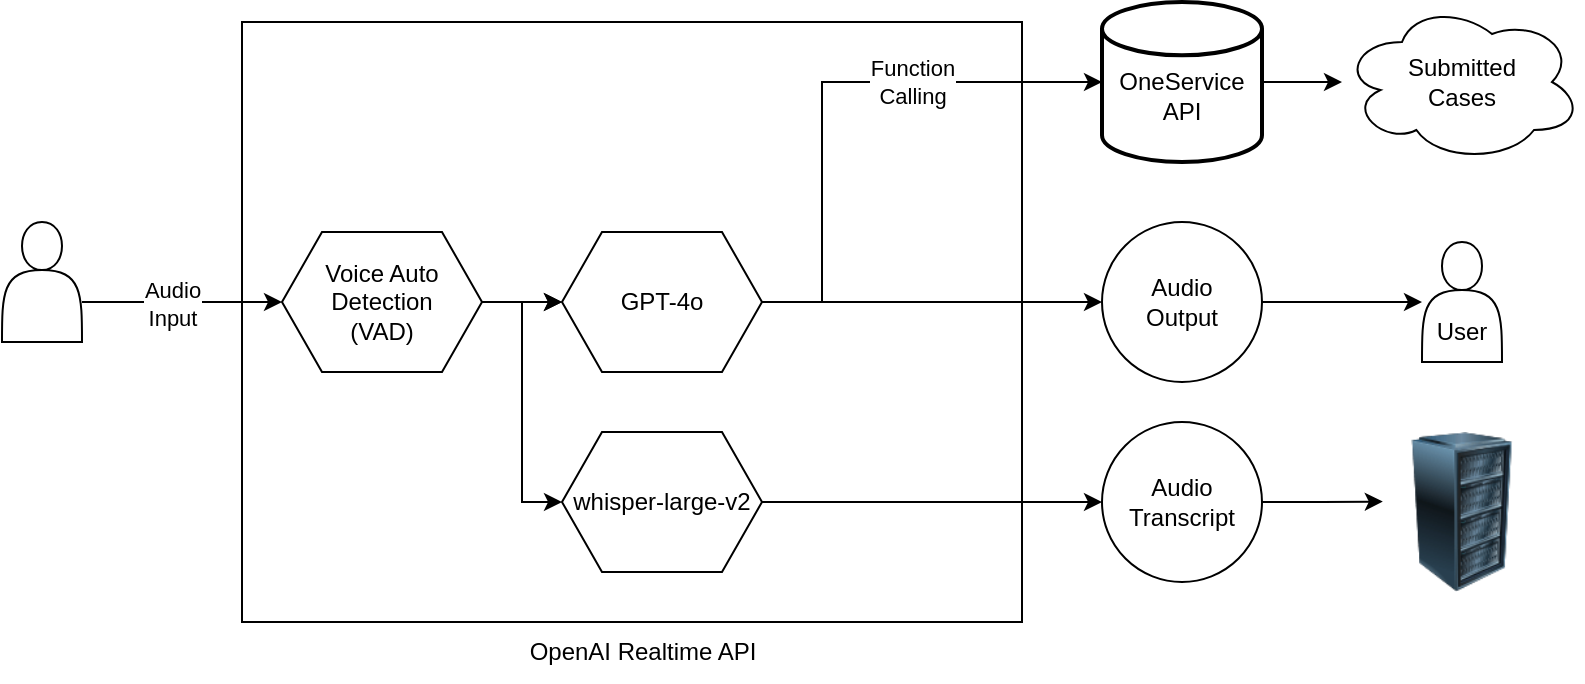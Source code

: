 <mxfile version="26.0.2">
  <diagram name="Page-1" id="ZQDgfB1TyhTRCv1D57xj">
    <mxGraphModel dx="989" dy="545" grid="1" gridSize="10" guides="1" tooltips="1" connect="1" arrows="1" fold="1" page="1" pageScale="1" pageWidth="850" pageHeight="1100" math="0" shadow="0">
      <root>
        <mxCell id="0" />
        <mxCell id="1" parent="0" />
        <mxCell id="-fDa846xihb2PlGXXR4b-42" value="" style="whiteSpace=wrap;html=1;" vertex="1" parent="1">
          <mxGeometry x="140" y="130" width="390" height="300" as="geometry" />
        </mxCell>
        <mxCell id="-fDa846xihb2PlGXXR4b-50" style="edgeStyle=orthogonalEdgeStyle;rounded=0;orthogonalLoop=1;jettySize=auto;html=1;" edge="1" parent="1" source="-fDa846xihb2PlGXXR4b-1" target="-fDa846xihb2PlGXXR4b-51">
          <mxGeometry relative="1" as="geometry">
            <mxPoint x="720" y="160" as="targetPoint" />
          </mxGeometry>
        </mxCell>
        <mxCell id="-fDa846xihb2PlGXXR4b-1" value="&lt;br&gt;OneService API" style="strokeWidth=2;html=1;shape=mxgraph.flowchart.database;whiteSpace=wrap;" vertex="1" parent="1">
          <mxGeometry x="570" y="120" width="80" height="80" as="geometry" />
        </mxCell>
        <mxCell id="-fDa846xihb2PlGXXR4b-33" style="edgeStyle=orthogonalEdgeStyle;rounded=0;orthogonalLoop=1;jettySize=auto;html=1;" edge="1" parent="1">
          <mxGeometry relative="1" as="geometry">
            <mxPoint x="60" y="270.0" as="sourcePoint" />
            <mxPoint x="160" y="270.0" as="targetPoint" />
          </mxGeometry>
        </mxCell>
        <mxCell id="-fDa846xihb2PlGXXR4b-34" value="&lt;div&gt;Audio&lt;br&gt;Input&lt;/div&gt;" style="edgeLabel;html=1;align=center;verticalAlign=middle;resizable=0;points=[];" vertex="1" connectable="0" parent="-fDa846xihb2PlGXXR4b-33">
          <mxGeometry x="-0.115" y="-1" relative="1" as="geometry">
            <mxPoint as="offset" />
          </mxGeometry>
        </mxCell>
        <mxCell id="-fDa846xihb2PlGXXR4b-3" value="" style="shape=actor;whiteSpace=wrap;html=1;" vertex="1" parent="1">
          <mxGeometry x="20" y="230" width="40" height="60" as="geometry" />
        </mxCell>
        <mxCell id="-fDa846xihb2PlGXXR4b-9" value="OpenAI Realtime API" style="text;html=1;align=center;verticalAlign=middle;resizable=0;points=[];autosize=1;strokeColor=none;fillColor=none;" vertex="1" parent="1">
          <mxGeometry x="270" y="430" width="140" height="30" as="geometry" />
        </mxCell>
        <mxCell id="-fDa846xihb2PlGXXR4b-17" value="" style="edgeStyle=orthogonalEdgeStyle;rounded=0;orthogonalLoop=1;jettySize=auto;html=1;exitX=1;exitY=0.5;exitDx=0;exitDy=0;" edge="1" parent="1" source="-fDa846xihb2PlGXXR4b-55" target="-fDa846xihb2PlGXXR4b-16">
          <mxGeometry relative="1" as="geometry">
            <mxPoint x="410" y="370" as="sourcePoint" />
          </mxGeometry>
        </mxCell>
        <mxCell id="-fDa846xihb2PlGXXR4b-47" style="edgeStyle=orthogonalEdgeStyle;rounded=0;orthogonalLoop=1;jettySize=auto;html=1;entryX=0.005;entryY=0.435;entryDx=0;entryDy=0;entryPerimeter=0;" edge="1" parent="1" source="-fDa846xihb2PlGXXR4b-16" target="-fDa846xihb2PlGXXR4b-58">
          <mxGeometry relative="1" as="geometry">
            <mxPoint x="700" y="370" as="targetPoint" />
          </mxGeometry>
        </mxCell>
        <mxCell id="-fDa846xihb2PlGXXR4b-16" value="Audio Transcript" style="ellipse;whiteSpace=wrap;html=1;rounded=0;" vertex="1" parent="1">
          <mxGeometry x="570" y="330" width="80" height="80" as="geometry" />
        </mxCell>
        <mxCell id="-fDa846xihb2PlGXXR4b-38" style="edgeStyle=orthogonalEdgeStyle;rounded=0;orthogonalLoop=1;jettySize=auto;html=1;exitX=1;exitY=0.5;exitDx=0;exitDy=0;" edge="1" parent="1" source="-fDa846xihb2PlGXXR4b-54" target="-fDa846xihb2PlGXXR4b-27">
          <mxGeometry relative="1" as="geometry">
            <mxPoint x="410" y="270" as="sourcePoint" />
          </mxGeometry>
        </mxCell>
        <mxCell id="-fDa846xihb2PlGXXR4b-60" style="edgeStyle=orthogonalEdgeStyle;rounded=0;orthogonalLoop=1;jettySize=auto;html=1;" edge="1" parent="1" source="-fDa846xihb2PlGXXR4b-27" target="-fDa846xihb2PlGXXR4b-43">
          <mxGeometry relative="1" as="geometry" />
        </mxCell>
        <mxCell id="-fDa846xihb2PlGXXR4b-27" value="Audio&lt;br&gt;Output" style="ellipse;whiteSpace=wrap;html=1;rounded=0;" vertex="1" parent="1">
          <mxGeometry x="570" y="230" width="80" height="80" as="geometry" />
        </mxCell>
        <mxCell id="-fDa846xihb2PlGXXR4b-40" style="edgeStyle=orthogonalEdgeStyle;rounded=0;orthogonalLoop=1;jettySize=auto;html=1;entryX=0;entryY=0.5;entryDx=0;entryDy=0;exitX=1;exitY=0.5;exitDx=0;exitDy=0;" edge="1" parent="1" source="-fDa846xihb2PlGXXR4b-53">
          <mxGeometry relative="1" as="geometry">
            <mxPoint x="260" y="270.0" as="sourcePoint" />
            <mxPoint x="300" y="270" as="targetPoint" />
          </mxGeometry>
        </mxCell>
        <mxCell id="-fDa846xihb2PlGXXR4b-41" style="edgeStyle=orthogonalEdgeStyle;rounded=0;orthogonalLoop=1;jettySize=auto;html=1;entryX=0;entryY=0.5;entryDx=0;entryDy=0;exitX=1;exitY=0.5;exitDx=0;exitDy=0;" edge="1" parent="1" source="-fDa846xihb2PlGXXR4b-53" target="-fDa846xihb2PlGXXR4b-55">
          <mxGeometry relative="1" as="geometry">
            <mxPoint x="260" y="270.0" as="sourcePoint" />
            <mxPoint x="300" y="370" as="targetPoint" />
          </mxGeometry>
        </mxCell>
        <mxCell id="-fDa846xihb2PlGXXR4b-37" style="edgeStyle=orthogonalEdgeStyle;rounded=0;orthogonalLoop=1;jettySize=auto;html=1;entryX=0;entryY=0.5;entryDx=0;entryDy=0;entryPerimeter=0;exitX=1;exitY=0.5;exitDx=0;exitDy=0;" edge="1" parent="1" source="-fDa846xihb2PlGXXR4b-54" target="-fDa846xihb2PlGXXR4b-1">
          <mxGeometry relative="1" as="geometry">
            <mxPoint x="410" y="270.011" as="sourcePoint" />
            <Array as="points">
              <mxPoint x="430" y="270" />
              <mxPoint x="430" y="160" />
            </Array>
          </mxGeometry>
        </mxCell>
        <mxCell id="-fDa846xihb2PlGXXR4b-39" value="Function&lt;br&gt;Calling" style="edgeLabel;html=1;align=center;verticalAlign=middle;resizable=0;points=[];" vertex="1" connectable="0" parent="-fDa846xihb2PlGXXR4b-37">
          <mxGeometry x="0.504" y="-3" relative="1" as="geometry">
            <mxPoint x="-26" y="-3" as="offset" />
          </mxGeometry>
        </mxCell>
        <mxCell id="-fDa846xihb2PlGXXR4b-43" value="&lt;br&gt;&lt;br&gt;User" style="shape=actor;whiteSpace=wrap;html=1;" vertex="1" parent="1">
          <mxGeometry x="730" y="240" width="40" height="60" as="geometry" />
        </mxCell>
        <mxCell id="-fDa846xihb2PlGXXR4b-51" value="Submitted&lt;br&gt;Cases" style="ellipse;shape=cloud;whiteSpace=wrap;html=1;" vertex="1" parent="1">
          <mxGeometry x="690" y="120" width="120" height="80" as="geometry" />
        </mxCell>
        <mxCell id="-fDa846xihb2PlGXXR4b-56" style="edgeStyle=orthogonalEdgeStyle;rounded=0;orthogonalLoop=1;jettySize=auto;html=1;entryX=0;entryY=0.5;entryDx=0;entryDy=0;" edge="1" parent="1" source="-fDa846xihb2PlGXXR4b-53" target="-fDa846xihb2PlGXXR4b-54">
          <mxGeometry relative="1" as="geometry" />
        </mxCell>
        <mxCell id="-fDa846xihb2PlGXXR4b-53" value="Voice Auto&lt;br&gt;Detection&lt;br&gt;(VAD)" style="shape=hexagon;perimeter=hexagonPerimeter2;whiteSpace=wrap;html=1;fixedSize=1;" vertex="1" parent="1">
          <mxGeometry x="160" y="235" width="100" height="70" as="geometry" />
        </mxCell>
        <mxCell id="-fDa846xihb2PlGXXR4b-54" value="GPT-4o" style="shape=hexagon;perimeter=hexagonPerimeter2;whiteSpace=wrap;html=1;fixedSize=1;" vertex="1" parent="1">
          <mxGeometry x="300" y="235" width="100" height="70" as="geometry" />
        </mxCell>
        <mxCell id="-fDa846xihb2PlGXXR4b-55" value="whisper-large-v2" style="shape=hexagon;perimeter=hexagonPerimeter2;whiteSpace=wrap;html=1;fixedSize=1;" vertex="1" parent="1">
          <mxGeometry x="300" y="335" width="100" height="70" as="geometry" />
        </mxCell>
        <mxCell id="-fDa846xihb2PlGXXR4b-58" value="" style="image;html=1;image=img/lib/clip_art/computers/Server_Rack_128x128.png" vertex="1" parent="1">
          <mxGeometry x="710" y="335" width="80" height="80" as="geometry" />
        </mxCell>
      </root>
    </mxGraphModel>
  </diagram>
</mxfile>

